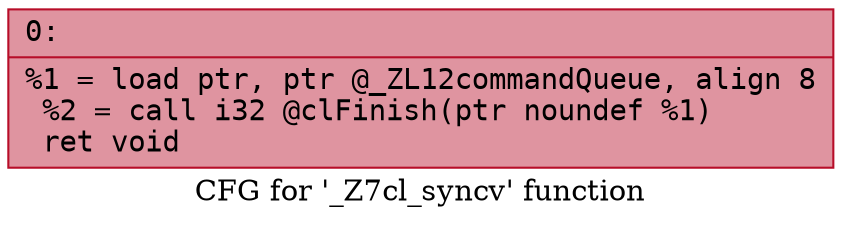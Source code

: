 digraph "CFG for '_Z7cl_syncv' function" {
	label="CFG for '_Z7cl_syncv' function";

	Node0x60000331adf0 [shape=record,color="#b70d28ff", style=filled, fillcolor="#b70d2870" fontname="Courier",label="{0:\l|  %1 = load ptr, ptr @_ZL12commandQueue, align 8\l  %2 = call i32 @clFinish(ptr noundef %1)\l  ret void\l}"];
}
